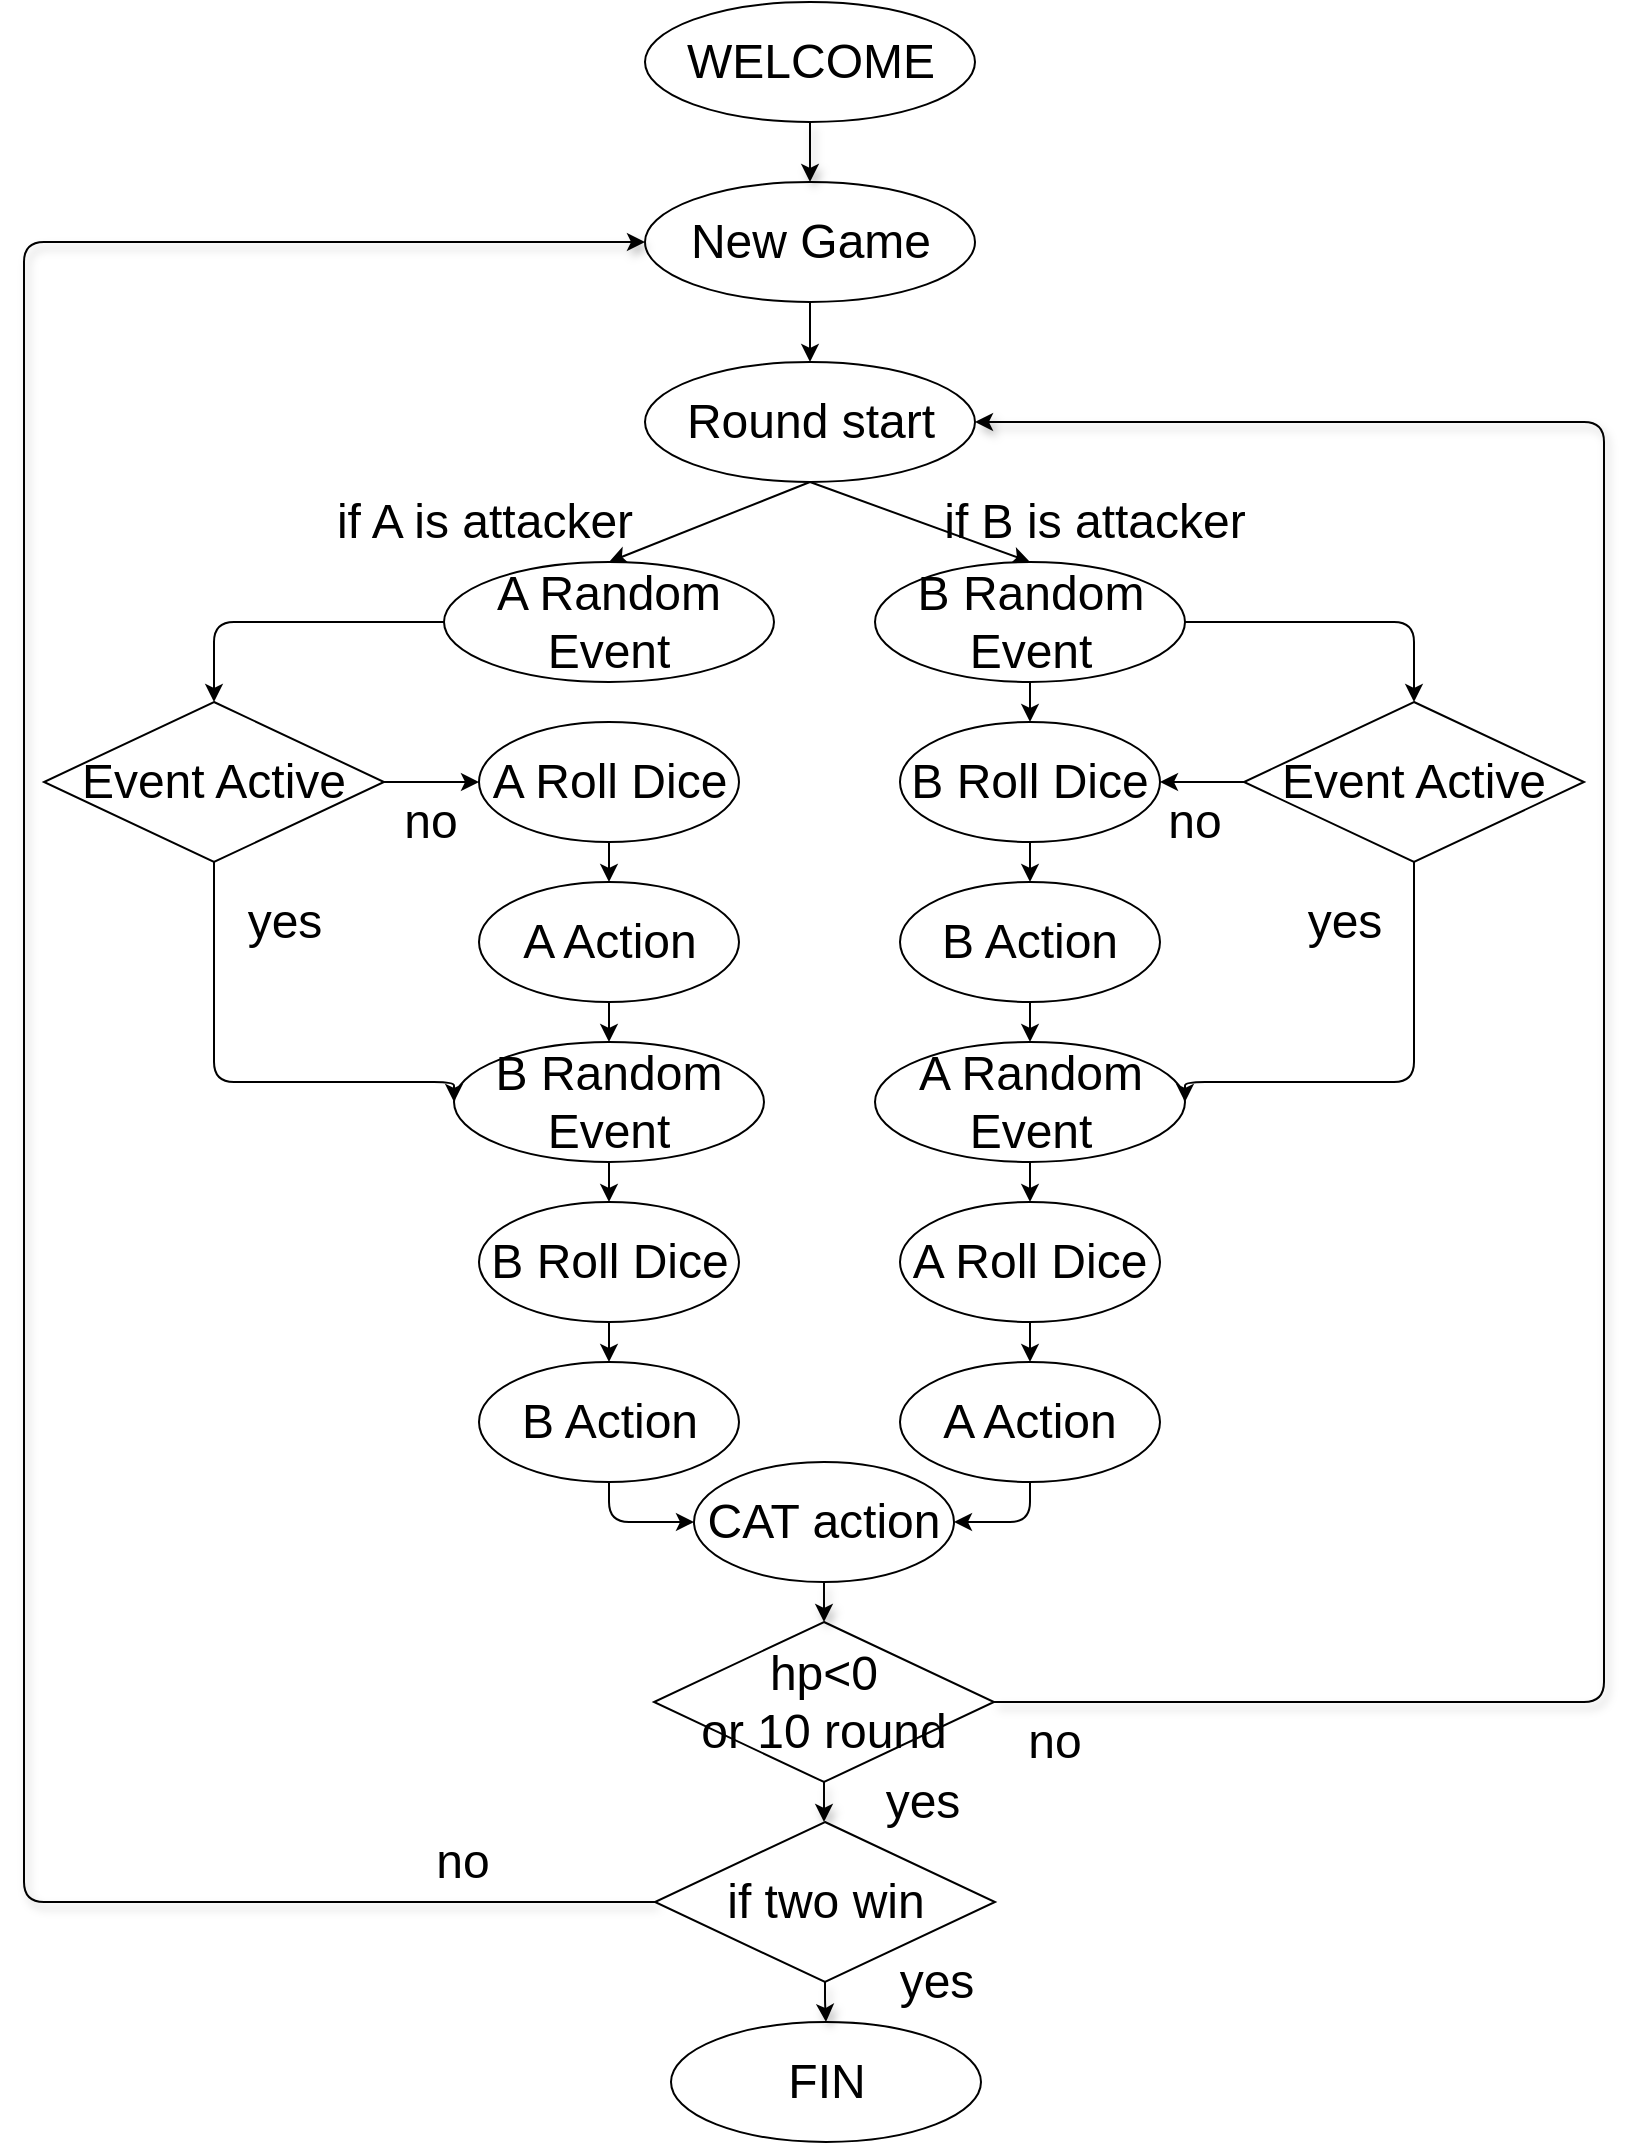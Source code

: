 <mxfile>
    <diagram id="WX3apv6vrb9rR8Ht0hOT" name="Page-1">
        <mxGraphModel dx="1996" dy="1022" grid="1" gridSize="10" guides="1" tooltips="1" connect="1" arrows="1" fold="1" page="1" pageScale="1" pageWidth="850" pageHeight="1100" math="0" shadow="0">
            <root>
                <mxCell id="0"/>
                <mxCell id="1" parent="0"/>
                <mxCell id="8" style="edgeStyle=none;html=1;entryX=0.5;entryY=0;entryDx=0;entryDy=0;fontSize=24;exitX=0.5;exitY=1;exitDx=0;exitDy=0;" parent="1" source="44" target="3" edge="1">
                    <mxGeometry relative="1" as="geometry">
                        <mxPoint x="410" y="240" as="sourcePoint"/>
                    </mxGeometry>
                </mxCell>
                <mxCell id="9" style="edgeStyle=none;html=1;entryX=0.5;entryY=0;entryDx=0;entryDy=0;fontSize=24;exitX=0.5;exitY=1;exitDx=0;exitDy=0;" parent="1" source="44" target="4" edge="1">
                    <mxGeometry relative="1" as="geometry">
                        <mxPoint x="410" y="240" as="sourcePoint"/>
                    </mxGeometry>
                </mxCell>
                <mxCell id="45" style="edgeStyle=none;html=1;exitX=0.5;exitY=1;exitDx=0;exitDy=0;" edge="1" parent="1" source="2" target="44">
                    <mxGeometry relative="1" as="geometry"/>
                </mxCell>
                <mxCell id="2" value="&lt;font style=&quot;font-size: 24px;&quot;&gt;New Game&lt;/font&gt;" style="ellipse;whiteSpace=wrap;html=1;" parent="1" vertex="1">
                    <mxGeometry x="340.5" y="100" width="165" height="60" as="geometry"/>
                </mxCell>
                <mxCell id="75" style="edgeStyle=orthogonalEdgeStyle;html=1;entryX=0.5;entryY=0;entryDx=0;entryDy=0;" edge="1" parent="1" source="3" target="73">
                    <mxGeometry relative="1" as="geometry">
                        <mxPoint x="150.0" y="320" as="targetPoint"/>
                    </mxGeometry>
                </mxCell>
                <mxCell id="3" value="&lt;font style=&quot;font-size: 24px;&quot;&gt;A Random Event&lt;/font&gt;" style="ellipse;whiteSpace=wrap;html=1;" parent="1" vertex="1">
                    <mxGeometry x="240" y="290" width="165" height="60" as="geometry"/>
                </mxCell>
                <mxCell id="69" style="edgeStyle=none;html=1;entryX=0.5;entryY=0;entryDx=0;entryDy=0;" edge="1" parent="1" source="4" target="63">
                    <mxGeometry relative="1" as="geometry"/>
                </mxCell>
                <mxCell id="81" style="edgeStyle=orthogonalEdgeStyle;html=1;exitX=1;exitY=0.5;exitDx=0;exitDy=0;entryX=0.5;entryY=0;entryDx=0;entryDy=0;" edge="1" parent="1" source="4" target="80">
                    <mxGeometry relative="1" as="geometry"/>
                </mxCell>
                <mxCell id="4" value="&lt;font style=&quot;font-size: 24px;&quot;&gt;B Random Event&lt;/font&gt;" style="ellipse;whiteSpace=wrap;html=1;" parent="1" vertex="1">
                    <mxGeometry x="455.5" y="290" width="155" height="60" as="geometry"/>
                </mxCell>
                <mxCell id="88" style="edgeStyle=orthogonalEdgeStyle;html=1;entryX=0;entryY=0.5;entryDx=0;entryDy=0;" edge="1" parent="1" source="5" target="40">
                    <mxGeometry relative="1" as="geometry"/>
                </mxCell>
                <mxCell id="5" value="&lt;font style=&quot;font-size: 24px;&quot;&gt;B Action&lt;/font&gt;" style="ellipse;whiteSpace=wrap;html=1;" parent="1" vertex="1">
                    <mxGeometry x="257.5" y="690" width="130" height="60" as="geometry"/>
                </mxCell>
                <mxCell id="16" style="edgeStyle=orthogonalEdgeStyle;html=1;exitX=1;exitY=0.5;exitDx=0;exitDy=0;entryX=1;entryY=0.5;entryDx=0;entryDy=0;shadow=1;fontSize=24;" parent="1" source="12" target="44" edge="1">
                    <mxGeometry relative="1" as="geometry">
                        <Array as="points">
                            <mxPoint x="820" y="860"/>
                            <mxPoint x="820" y="220"/>
                        </Array>
                    </mxGeometry>
                </mxCell>
                <mxCell id="22" style="edgeStyle=orthogonalEdgeStyle;html=1;exitX=0.5;exitY=1;exitDx=0;exitDy=0;entryX=0.5;entryY=0;entryDx=0;entryDy=0;shadow=1;fontSize=24;" parent="1" source="12" edge="1">
                    <mxGeometry relative="1" as="geometry">
                        <mxPoint x="430" y="920" as="targetPoint"/>
                    </mxGeometry>
                </mxCell>
                <mxCell id="12" value="hp&amp;lt;0&lt;br&gt;or 10 round" style="rhombus;whiteSpace=wrap;html=1;fontSize=24;" parent="1" vertex="1">
                    <mxGeometry x="345" y="820" width="170" height="80" as="geometry"/>
                </mxCell>
                <mxCell id="33" style="edgeStyle=orthogonalEdgeStyle;html=1;entryX=0;entryY=0.5;entryDx=0;entryDy=0;shadow=1;fontSize=24;exitX=0;exitY=0.5;exitDx=0;exitDy=0;" parent="1" source="35" target="2" edge="1">
                    <mxGeometry relative="1" as="geometry">
                        <mxPoint x="350.5" y="560" as="sourcePoint"/>
                        <Array as="points">
                            <mxPoint x="30" y="960"/>
                            <mxPoint x="30" y="130"/>
                        </Array>
                    </mxGeometry>
                </mxCell>
                <mxCell id="23" value="yes" style="text;html=1;align=center;verticalAlign=middle;resizable=0;points=[];autosize=1;strokeColor=none;fillColor=none;fontSize=24;" parent="1" vertex="1">
                    <mxGeometry x="448.5" y="890" width="60" height="40" as="geometry"/>
                </mxCell>
                <mxCell id="24" value="if A is attacker" style="text;html=1;align=center;verticalAlign=middle;resizable=0;points=[];autosize=1;strokeColor=none;fillColor=none;fontSize=24;" parent="1" vertex="1">
                    <mxGeometry x="175" y="250" width="170" height="40" as="geometry"/>
                </mxCell>
                <mxCell id="25" value="no" style="text;html=1;align=center;verticalAlign=middle;resizable=0;points=[];autosize=1;strokeColor=none;fillColor=none;fontSize=24;" parent="1" vertex="1">
                    <mxGeometry x="520" y="860" width="50" height="40" as="geometry"/>
                </mxCell>
                <mxCell id="32" style="edgeStyle=orthogonalEdgeStyle;html=1;entryX=0.5;entryY=0;entryDx=0;entryDy=0;shadow=1;fontSize=24;" parent="1" source="31" target="2" edge="1">
                    <mxGeometry relative="1" as="geometry"/>
                </mxCell>
                <mxCell id="31" value="&lt;font style=&quot;font-size: 24px;&quot;&gt;WELCOME&lt;/font&gt;" style="ellipse;whiteSpace=wrap;html=1;" parent="1" vertex="1">
                    <mxGeometry x="340.5" y="10" width="165" height="60" as="geometry"/>
                </mxCell>
                <mxCell id="34" value="&lt;font style=&quot;font-size: 24px;&quot;&gt;FIN&lt;br&gt;&lt;/font&gt;" style="ellipse;whiteSpace=wrap;html=1;" parent="1" vertex="1">
                    <mxGeometry x="353.5" y="1020" width="155" height="60" as="geometry"/>
                </mxCell>
                <mxCell id="38" style="edgeStyle=orthogonalEdgeStyle;html=1;exitX=0.5;exitY=1;exitDx=0;exitDy=0;entryX=0.5;entryY=0;entryDx=0;entryDy=0;shadow=1;fontSize=24;" parent="1" source="35" target="34" edge="1">
                    <mxGeometry relative="1" as="geometry"/>
                </mxCell>
                <mxCell id="35" value="if two win" style="rhombus;whiteSpace=wrap;html=1;fontSize=24;" parent="1" vertex="1">
                    <mxGeometry x="345.5" y="920" width="170" height="80" as="geometry"/>
                </mxCell>
                <mxCell id="41" style="edgeStyle=orthogonalEdgeStyle;html=1;shadow=1;fontSize=24;startArrow=none;" parent="1" source="40" target="12" edge="1">
                    <mxGeometry relative="1" as="geometry">
                        <mxPoint x="430" y="760" as="sourcePoint"/>
                    </mxGeometry>
                </mxCell>
                <mxCell id="42" value="yes" style="text;html=1;align=center;verticalAlign=middle;resizable=0;points=[];autosize=1;strokeColor=none;fillColor=none;fontSize=24;" parent="1" vertex="1">
                    <mxGeometry x="455.5" y="980" width="60" height="40" as="geometry"/>
                </mxCell>
                <mxCell id="43" value="no" style="text;html=1;align=center;verticalAlign=middle;resizable=0;points=[];autosize=1;strokeColor=none;fillColor=none;fontSize=24;" parent="1" vertex="1">
                    <mxGeometry x="223.5" y="920" width="50" height="40" as="geometry"/>
                </mxCell>
                <mxCell id="44" value="&lt;span style=&quot;font-size: 24px;&quot;&gt;Round start&lt;/span&gt;" style="ellipse;whiteSpace=wrap;html=1;" vertex="1" parent="1">
                    <mxGeometry x="340.5" y="190" width="165" height="60" as="geometry"/>
                </mxCell>
                <mxCell id="46" value="if B is attacker" style="text;html=1;align=center;verticalAlign=middle;resizable=0;points=[];autosize=1;strokeColor=none;fillColor=none;fontSize=24;" vertex="1" parent="1">
                    <mxGeometry x="480" y="250" width="170" height="40" as="geometry"/>
                </mxCell>
                <mxCell id="50" style="edgeStyle=none;html=1;exitX=0.5;exitY=1;exitDx=0;exitDy=0;entryX=0.5;entryY=0;entryDx=0;entryDy=0;" edge="1" parent="1" source="47" target="49">
                    <mxGeometry relative="1" as="geometry"/>
                </mxCell>
                <mxCell id="47" value="&lt;font style=&quot;font-size: 24px;&quot;&gt;A Roll Dice&lt;/font&gt;" style="ellipse;whiteSpace=wrap;html=1;" vertex="1" parent="1">
                    <mxGeometry x="257.5" y="370" width="130" height="60" as="geometry"/>
                </mxCell>
                <mxCell id="54" style="edgeStyle=none;html=1;entryX=0.5;entryY=0;entryDx=0;entryDy=0;" edge="1" parent="1" source="49" target="52">
                    <mxGeometry relative="1" as="geometry"/>
                </mxCell>
                <mxCell id="49" value="&lt;font style=&quot;font-size: 24px;&quot;&gt;A Action&lt;/font&gt;" style="ellipse;whiteSpace=wrap;html=1;" vertex="1" parent="1">
                    <mxGeometry x="257.5" y="450" width="130" height="60" as="geometry"/>
                </mxCell>
                <mxCell id="58" style="edgeStyle=none;html=1;" edge="1" parent="1" source="52" target="57">
                    <mxGeometry relative="1" as="geometry"/>
                </mxCell>
                <mxCell id="52" value="&lt;font style=&quot;font-size: 24px;&quot;&gt;B Random Event&lt;/font&gt;" style="ellipse;whiteSpace=wrap;html=1;" vertex="1" parent="1">
                    <mxGeometry x="245" y="530" width="155" height="60" as="geometry"/>
                </mxCell>
                <mxCell id="40" value="CAT action" style="ellipse;whiteSpace=wrap;html=1;fontSize=24;" parent="1" vertex="1">
                    <mxGeometry x="365" y="740" width="130" height="60" as="geometry"/>
                </mxCell>
                <mxCell id="60" style="edgeStyle=none;html=1;entryX=0.5;entryY=0;entryDx=0;entryDy=0;" edge="1" parent="1" source="57" target="5">
                    <mxGeometry relative="1" as="geometry"/>
                </mxCell>
                <mxCell id="57" value="&lt;font style=&quot;font-size: 24px;&quot;&gt;B Roll Dice&lt;/font&gt;" style="ellipse;whiteSpace=wrap;html=1;" vertex="1" parent="1">
                    <mxGeometry x="257.5" y="610" width="130" height="60" as="geometry"/>
                </mxCell>
                <mxCell id="90" style="edgeStyle=orthogonalEdgeStyle;html=1;entryX=1;entryY=0.5;entryDx=0;entryDy=0;" edge="1" parent="1" source="61" target="40">
                    <mxGeometry relative="1" as="geometry"/>
                </mxCell>
                <mxCell id="61" value="&lt;font style=&quot;font-size: 24px;&quot;&gt;A Action&lt;/font&gt;" style="ellipse;whiteSpace=wrap;html=1;" vertex="1" parent="1">
                    <mxGeometry x="468" y="690" width="130" height="60" as="geometry"/>
                </mxCell>
                <mxCell id="62" style="edgeStyle=none;html=1;exitX=0.5;exitY=1;exitDx=0;exitDy=0;entryX=0.5;entryY=0;entryDx=0;entryDy=0;" edge="1" parent="1" source="63" target="65">
                    <mxGeometry relative="1" as="geometry"/>
                </mxCell>
                <mxCell id="63" value="&lt;font style=&quot;font-size: 24px;&quot;&gt;B Roll Dice&lt;/font&gt;" style="ellipse;whiteSpace=wrap;html=1;" vertex="1" parent="1">
                    <mxGeometry x="468" y="370" width="130" height="60" as="geometry"/>
                </mxCell>
                <mxCell id="86" style="edgeStyle=orthogonalEdgeStyle;html=1;entryX=0.5;entryY=0;entryDx=0;entryDy=0;" edge="1" parent="1" source="65" target="70">
                    <mxGeometry relative="1" as="geometry"/>
                </mxCell>
                <mxCell id="65" value="&lt;font style=&quot;font-size: 24px;&quot;&gt;B Action&lt;/font&gt;" style="ellipse;whiteSpace=wrap;html=1;" vertex="1" parent="1">
                    <mxGeometry x="468" y="450" width="130" height="60" as="geometry"/>
                </mxCell>
                <mxCell id="67" style="edgeStyle=none;html=1;entryX=0.5;entryY=0;entryDx=0;entryDy=0;" edge="1" parent="1" source="68" target="61">
                    <mxGeometry relative="1" as="geometry"/>
                </mxCell>
                <mxCell id="68" value="&lt;font style=&quot;font-size: 24px;&quot;&gt;A Roll Dice&lt;/font&gt;" style="ellipse;whiteSpace=wrap;html=1;" vertex="1" parent="1">
                    <mxGeometry x="468" y="610" width="130" height="60" as="geometry"/>
                </mxCell>
                <mxCell id="87" style="edgeStyle=orthogonalEdgeStyle;html=1;" edge="1" parent="1" source="70" target="68">
                    <mxGeometry relative="1" as="geometry"/>
                </mxCell>
                <mxCell id="70" value="&lt;font style=&quot;font-size: 24px;&quot;&gt;A Random Event&lt;/font&gt;" style="ellipse;whiteSpace=wrap;html=1;" vertex="1" parent="1">
                    <mxGeometry x="455.5" y="530" width="155" height="60" as="geometry"/>
                </mxCell>
                <mxCell id="76" style="edgeStyle=orthogonalEdgeStyle;html=1;entryX=0;entryY=0.5;entryDx=0;entryDy=0;" edge="1" parent="1" source="73" target="52">
                    <mxGeometry relative="1" as="geometry">
                        <Array as="points">
                            <mxPoint x="125" y="550"/>
                            <mxPoint x="245" y="550"/>
                        </Array>
                    </mxGeometry>
                </mxCell>
                <mxCell id="77" style="edgeStyle=orthogonalEdgeStyle;html=1;entryX=0;entryY=0.5;entryDx=0;entryDy=0;" edge="1" parent="1" source="73" target="47">
                    <mxGeometry relative="1" as="geometry"/>
                </mxCell>
                <mxCell id="73" value="Event Active" style="rhombus;whiteSpace=wrap;html=1;fontSize=24;" vertex="1" parent="1">
                    <mxGeometry x="40" y="360" width="170" height="80" as="geometry"/>
                </mxCell>
                <mxCell id="78" value="no" style="text;html=1;align=center;verticalAlign=middle;resizable=0;points=[];autosize=1;strokeColor=none;fillColor=none;fontSize=24;" vertex="1" parent="1">
                    <mxGeometry x="207.5" y="400" width="50" height="40" as="geometry"/>
                </mxCell>
                <mxCell id="79" value="yes" style="text;html=1;align=center;verticalAlign=middle;resizable=0;points=[];autosize=1;strokeColor=none;fillColor=none;fontSize=24;" vertex="1" parent="1">
                    <mxGeometry x="130" y="450" width="60" height="40" as="geometry"/>
                </mxCell>
                <mxCell id="82" style="edgeStyle=orthogonalEdgeStyle;html=1;exitX=0;exitY=0.5;exitDx=0;exitDy=0;entryX=1;entryY=0.5;entryDx=0;entryDy=0;" edge="1" parent="1" source="80" target="63">
                    <mxGeometry relative="1" as="geometry"/>
                </mxCell>
                <mxCell id="83" style="edgeStyle=orthogonalEdgeStyle;html=1;entryX=1;entryY=0.5;entryDx=0;entryDy=0;" edge="1" parent="1" source="80" target="70">
                    <mxGeometry relative="1" as="geometry">
                        <Array as="points">
                            <mxPoint x="725" y="550"/>
                            <mxPoint x="610" y="550"/>
                        </Array>
                    </mxGeometry>
                </mxCell>
                <mxCell id="80" value="Event Active" style="rhombus;whiteSpace=wrap;html=1;fontSize=24;" vertex="1" parent="1">
                    <mxGeometry x="640" y="360" width="170" height="80" as="geometry"/>
                </mxCell>
                <mxCell id="84" value="yes" style="text;html=1;align=center;verticalAlign=middle;resizable=0;points=[];autosize=1;strokeColor=none;fillColor=none;fontSize=24;" vertex="1" parent="1">
                    <mxGeometry x="660" y="450" width="60" height="40" as="geometry"/>
                </mxCell>
                <mxCell id="85" value="no" style="text;html=1;align=center;verticalAlign=middle;resizable=0;points=[];autosize=1;strokeColor=none;fillColor=none;fontSize=24;" vertex="1" parent="1">
                    <mxGeometry x="590" y="400" width="50" height="40" as="geometry"/>
                </mxCell>
            </root>
        </mxGraphModel>
    </diagram>
</mxfile>